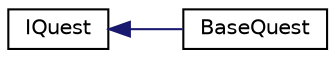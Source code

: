 digraph "Graphical Class Hierarchy"
{
 // INTERACTIVE_SVG=YES
  edge [fontname="Helvetica",fontsize="10",labelfontname="Helvetica",labelfontsize="10"];
  node [fontname="Helvetica",fontsize="10",shape=record];
  rankdir="LR";
  Node1 [label="IQuest",height=0.2,width=0.4,color="black", fillcolor="white", style="filled",URL="$de/df7/interface_action_rpg_kit_1_1_core_1_1_quest_1_1_i_quest.xhtml",tooltip="Interface for Quests. "];
  Node1 -> Node2 [dir="back",color="midnightblue",fontsize="10",style="solid",fontname="Helvetica"];
  Node2 [label="BaseQuest",height=0.2,width=0.4,color="black", fillcolor="white", style="filled",URL="$d2/d53/class_action_rpg_kit_1_1_core_1_1_quest_1_1_base_quest.xhtml"];
}
